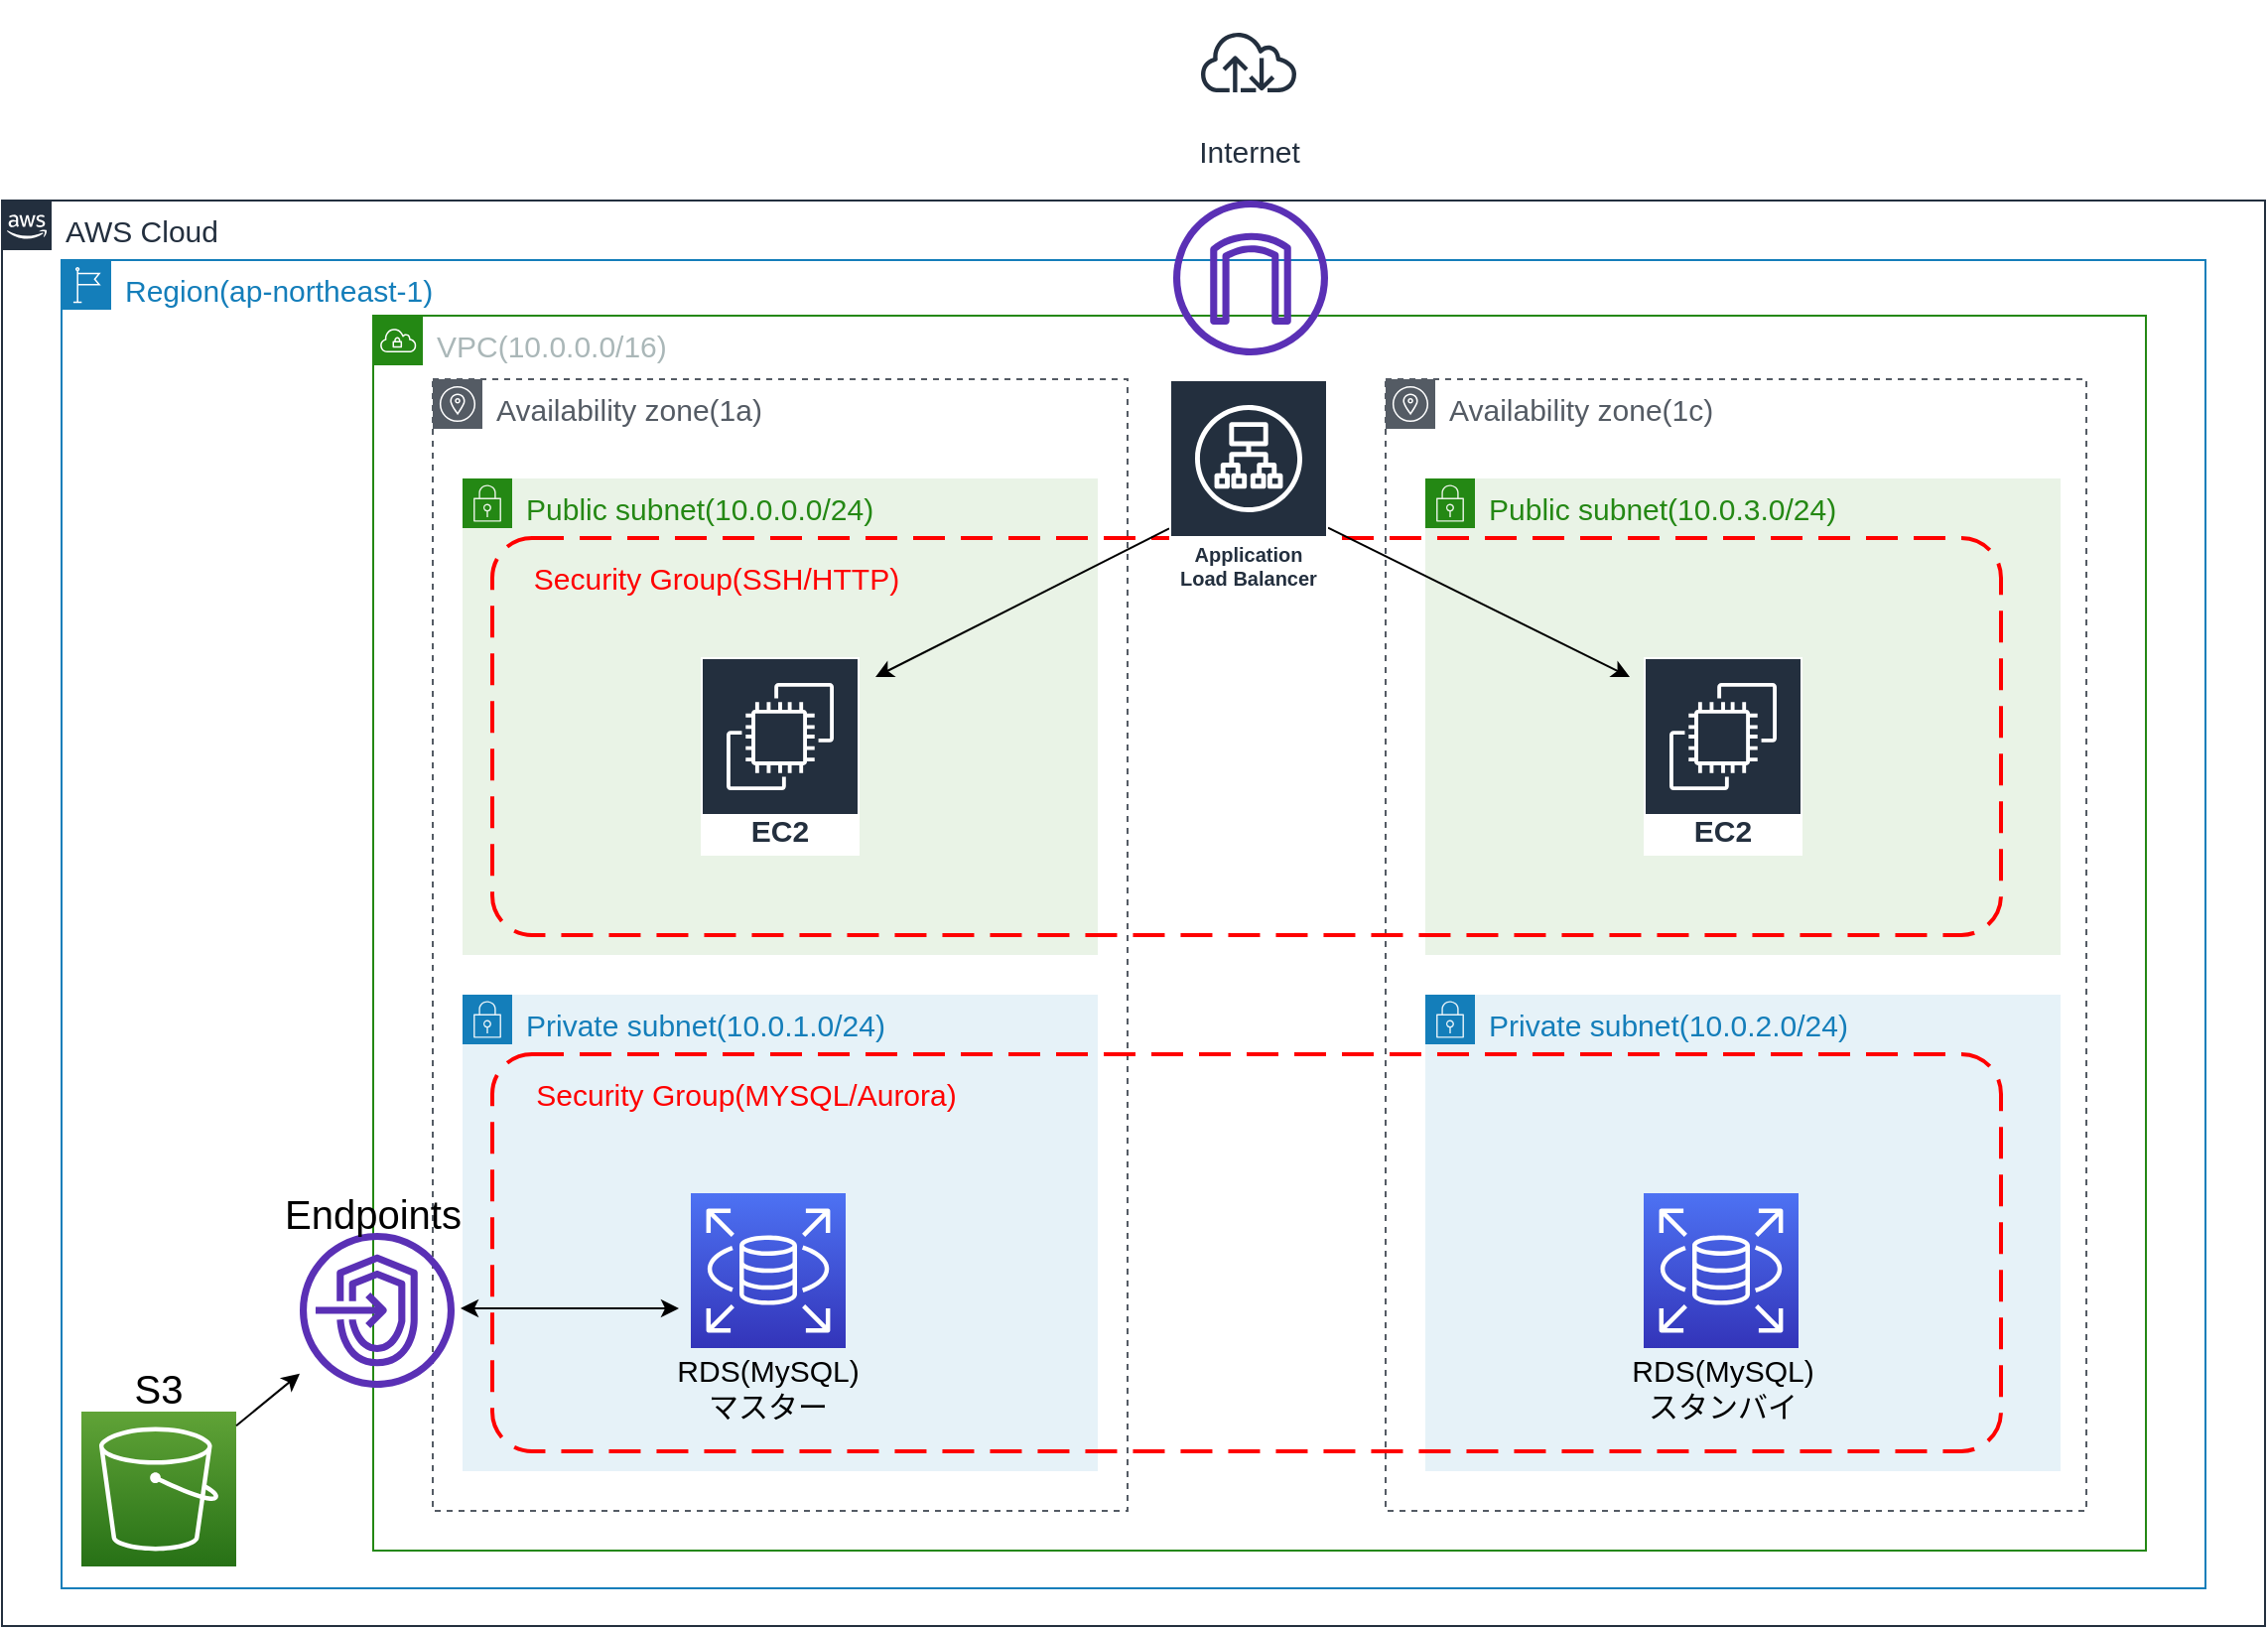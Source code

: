 <mxfile version="12.7.1" type="github" pages="2">
  <diagram id="Ht1M8jgEwFfnCIfOTk4-" name="Page-1">
    <mxGraphModel dx="1544" dy="861" grid="0" gridSize="10" guides="1" tooltips="1" connect="1" arrows="1" fold="1" page="1" pageScale="1" pageWidth="1169" pageHeight="827" math="0" shadow="0">
      <root>
        <mxCell id="0" />
        <mxCell id="1" parent="0" />
        <mxCell id="UEzPUAAOIrF-is8g5C7q-74" value="&lt;font style=&quot;font-size: 15px&quot;&gt;AWS Cloud&lt;/font&gt;" style="points=[[0,0],[0.25,0],[0.5,0],[0.75,0],[1,0],[1,0.25],[1,0.5],[1,0.75],[1,1],[0.75,1],[0.5,1],[0.25,1],[0,1],[0,0.75],[0,0.5],[0,0.25]];outlineConnect=0;gradientColor=none;html=1;whiteSpace=wrap;fontSize=12;fontStyle=0;shape=mxgraph.aws4.group;grIcon=mxgraph.aws4.group_aws_cloud_alt;strokeColor=#232F3E;fillColor=none;verticalAlign=top;align=left;spacingLeft=30;fontColor=#232F3E;dashed=0;labelBackgroundColor=#ffffff;" parent="1" vertex="1">
          <mxGeometry x="10" y="100" width="1140" height="718" as="geometry" />
        </mxCell>
        <mxCell id="TSYXAIwE5Utrez5BGwK_-2" value="&lt;font style=&quot;font-size: 15px&quot;&gt;Region(ap-northeast-1)&lt;/font&gt;" style="points=[[0,0],[0.25,0],[0.5,0],[0.75,0],[1,0],[1,0.25],[1,0.5],[1,0.75],[1,1],[0.75,1],[0.5,1],[0.25,1],[0,1],[0,0.75],[0,0.5],[0,0.25]];outlineConnect=0;gradientColor=none;html=1;whiteSpace=wrap;fontSize=12;fontStyle=0;shape=mxgraph.aws4.group;grIcon=mxgraph.aws4.group_region;strokeColor=#147EBA;fillColor=none;verticalAlign=top;align=left;spacingLeft=30;fontColor=#147EBA;dashed=0;" parent="1" vertex="1">
          <mxGeometry x="40" y="130" width="1080" height="669" as="geometry" />
        </mxCell>
        <mxCell id="TSYXAIwE5Utrez5BGwK_-3" value="" style="outlineConnect=0;fontColor=#232F3E;gradientColor=#60A337;gradientDirection=north;fillColor=#277116;strokeColor=#ffffff;dashed=0;verticalLabelPosition=bottom;verticalAlign=top;align=center;html=1;fontSize=12;fontStyle=0;aspect=fixed;shape=mxgraph.aws4.resourceIcon;resIcon=mxgraph.aws4.s3;" parent="1" vertex="1">
          <mxGeometry x="50" y="710" width="78" height="78" as="geometry" />
        </mxCell>
        <mxCell id="TSYXAIwE5Utrez5BGwK_-4" value="&lt;font style=&quot;font-size: 20px&quot;&gt;S3&lt;/font&gt;" style="text;html=1;strokeColor=none;fillColor=none;align=center;verticalAlign=middle;whiteSpace=wrap;rounded=0;" parent="1" vertex="1">
          <mxGeometry x="69" y="688" width="40" height="20" as="geometry" />
        </mxCell>
        <mxCell id="TSYXAIwE5Utrez5BGwK_-6" value="&lt;font style=&quot;font-size: 15px&quot;&gt;VPC(10.0.0.0/16)&lt;/font&gt;" style="points=[[0,0],[0.25,0],[0.5,0],[0.75,0],[1,0],[1,0.25],[1,0.5],[1,0.75],[1,1],[0.75,1],[0.5,1],[0.25,1],[0,1],[0,0.75],[0,0.5],[0,0.25]];outlineConnect=0;gradientColor=none;html=1;whiteSpace=wrap;fontSize=12;fontStyle=0;shape=mxgraph.aws4.group;grIcon=mxgraph.aws4.group_vpc;strokeColor=#248814;fillColor=none;verticalAlign=top;align=left;spacingLeft=30;fontColor=#AAB7B8;dashed=0;" parent="1" vertex="1">
          <mxGeometry x="197" y="158" width="893" height="622" as="geometry" />
        </mxCell>
        <mxCell id="TSYXAIwE5Utrez5BGwK_-7" value="&lt;font style=&quot;font-size: 15px&quot;&gt;Availability zone(1a)&lt;/font&gt;" style="outlineConnect=0;gradientColor=none;html=1;whiteSpace=wrap;fontSize=12;fontStyle=0;shape=mxgraph.aws4.group;grIcon=mxgraph.aws4.group_availability_zone;strokeColor=#545B64;fillColor=none;verticalAlign=top;align=left;spacingLeft=30;fontColor=#545B64;dashed=1;" parent="1" vertex="1">
          <mxGeometry x="227" y="190" width="350" height="570" as="geometry" />
        </mxCell>
        <mxCell id="TSYXAIwE5Utrez5BGwK_-8" value="&lt;font style=&quot;font-size: 15px&quot;&gt;Availability zone(1c)&lt;/font&gt;" style="outlineConnect=0;gradientColor=none;html=1;whiteSpace=wrap;fontSize=12;fontStyle=0;shape=mxgraph.aws4.group;grIcon=mxgraph.aws4.group_availability_zone;strokeColor=#545B64;fillColor=none;verticalAlign=top;align=left;spacingLeft=30;fontColor=#545B64;dashed=1;" parent="1" vertex="1">
          <mxGeometry x="707" y="190" width="353" height="570" as="geometry" />
        </mxCell>
        <mxCell id="TSYXAIwE5Utrez5BGwK_-9" value="&lt;font style=&quot;font-size: 15px&quot;&gt;Public subnet(10.0.0.0/24)&lt;/font&gt;" style="points=[[0,0],[0.25,0],[0.5,0],[0.75,0],[1,0],[1,0.25],[1,0.5],[1,0.75],[1,1],[0.75,1],[0.5,1],[0.25,1],[0,1],[0,0.75],[0,0.5],[0,0.25]];outlineConnect=0;gradientColor=none;html=1;whiteSpace=wrap;fontSize=12;fontStyle=0;shape=mxgraph.aws4.group;grIcon=mxgraph.aws4.group_security_group;grStroke=0;strokeColor=#248814;fillColor=#E9F3E6;verticalAlign=top;align=left;spacingLeft=30;fontColor=#248814;dashed=0;" parent="1" vertex="1">
          <mxGeometry x="242" y="240" width="320" height="240" as="geometry" />
        </mxCell>
        <mxCell id="TSYXAIwE5Utrez5BGwK_-10" value="&lt;font style=&quot;font-size: 15px&quot;&gt;Public subnet(10.0.3.0/24)&lt;/font&gt;" style="points=[[0,0],[0.25,0],[0.5,0],[0.75,0],[1,0],[1,0.25],[1,0.5],[1,0.75],[1,1],[0.75,1],[0.5,1],[0.25,1],[0,1],[0,0.75],[0,0.5],[0,0.25]];outlineConnect=0;gradientColor=none;html=1;whiteSpace=wrap;fontSize=12;fontStyle=0;shape=mxgraph.aws4.group;grIcon=mxgraph.aws4.group_security_group;grStroke=0;strokeColor=#248814;fillColor=#E9F3E6;verticalAlign=top;align=left;spacingLeft=30;fontColor=#248814;dashed=0;" parent="1" vertex="1">
          <mxGeometry x="727" y="240" width="320" height="240" as="geometry" />
        </mxCell>
        <mxCell id="TSYXAIwE5Utrez5BGwK_-14" value="&lt;font style=&quot;font-size: 15px&quot;&gt;EC2&lt;/font&gt;" style="outlineConnect=0;fontColor=#232F3E;gradientColor=none;strokeColor=#ffffff;fillColor=#232F3E;dashed=0;verticalLabelPosition=middle;verticalAlign=bottom;align=center;html=1;whiteSpace=wrap;fontSize=10;fontStyle=1;spacing=3;shape=mxgraph.aws4.productIcon;prIcon=mxgraph.aws4.ec2;" parent="1" vertex="1">
          <mxGeometry x="362" y="330" width="80" height="100" as="geometry" />
        </mxCell>
        <mxCell id="TSYXAIwE5Utrez5BGwK_-15" value="" style="rounded=1;arcSize=10;dashed=1;strokeColor=#ff0000;fillColor=none;gradientColor=none;dashPattern=8 4;strokeWidth=2;" parent="1" vertex="1">
          <mxGeometry x="257" y="270" width="760" height="200" as="geometry" />
        </mxCell>
        <mxCell id="TSYXAIwE5Utrez5BGwK_-17" value="&lt;span style=&quot;font-size: 15px&quot;&gt;&lt;font color=&quot;#ff0000&quot;&gt;Security Group(SSH/HTTP)&lt;/font&gt;&lt;/span&gt;" style="text;html=1;strokeColor=none;fillColor=none;align=center;verticalAlign=middle;whiteSpace=wrap;rounded=0;" parent="1" vertex="1">
          <mxGeometry x="270" y="280" width="200" height="20" as="geometry" />
        </mxCell>
        <mxCell id="TSYXAIwE5Utrez5BGwK_-18" value="&lt;font style=&quot;font-size: 15px&quot;&gt;EC2&lt;/font&gt;" style="outlineConnect=0;fontColor=#232F3E;gradientColor=none;strokeColor=#ffffff;fillColor=#232F3E;dashed=0;verticalLabelPosition=middle;verticalAlign=bottom;align=center;html=1;whiteSpace=wrap;fontSize=10;fontStyle=1;spacing=3;shape=mxgraph.aws4.productIcon;prIcon=mxgraph.aws4.ec2;" parent="1" vertex="1">
          <mxGeometry x="837" y="330" width="80" height="100" as="geometry" />
        </mxCell>
        <mxCell id="TSYXAIwE5Utrez5BGwK_-19" value="&lt;font style=&quot;font-size: 15px&quot;&gt;Private subnet(10.0.1.0/24)&lt;/font&gt;" style="points=[[0,0],[0.25,0],[0.5,0],[0.75,0],[1,0],[1,0.25],[1,0.5],[1,0.75],[1,1],[0.75,1],[0.5,1],[0.25,1],[0,1],[0,0.75],[0,0.5],[0,0.25]];outlineConnect=0;gradientColor=none;html=1;whiteSpace=wrap;fontSize=12;fontStyle=0;shape=mxgraph.aws4.group;grIcon=mxgraph.aws4.group_security_group;grStroke=0;strokeColor=#147EBA;fillColor=#E6F2F8;verticalAlign=top;align=left;spacingLeft=30;fontColor=#147EBA;dashed=0;" parent="1" vertex="1">
          <mxGeometry x="242" y="500" width="320" height="240" as="geometry" />
        </mxCell>
        <mxCell id="TSYXAIwE5Utrez5BGwK_-20" value="&lt;font style=&quot;font-size: 15px&quot;&gt;Private subnet(10.0.2.0/24)&lt;/font&gt;" style="points=[[0,0],[0.25,0],[0.5,0],[0.75,0],[1,0],[1,0.25],[1,0.5],[1,0.75],[1,1],[0.75,1],[0.5,1],[0.25,1],[0,1],[0,0.75],[0,0.5],[0,0.25]];outlineConnect=0;gradientColor=none;html=1;whiteSpace=wrap;fontSize=12;fontStyle=0;shape=mxgraph.aws4.group;grIcon=mxgraph.aws4.group_security_group;grStroke=0;strokeColor=#147EBA;fillColor=#E6F2F8;verticalAlign=top;align=left;spacingLeft=30;fontColor=#147EBA;dashed=0;" parent="1" vertex="1">
          <mxGeometry x="727" y="500" width="320" height="240" as="geometry" />
        </mxCell>
        <mxCell id="TSYXAIwE5Utrez5BGwK_-21" value="" style="rounded=1;arcSize=10;dashed=1;strokeColor=#ff0000;fillColor=none;gradientColor=none;dashPattern=8 4;strokeWidth=2;" parent="1" vertex="1">
          <mxGeometry x="257" y="530" width="760" height="200" as="geometry" />
        </mxCell>
        <mxCell id="TSYXAIwE5Utrez5BGwK_-22" value="&lt;span style=&quot;font-size: 15px&quot;&gt;&lt;font color=&quot;#ff0000&quot;&gt;Security Group(MYSQL/Aurora)&lt;/font&gt;&lt;/span&gt;" style="text;html=1;strokeColor=none;fillColor=none;align=center;verticalAlign=middle;whiteSpace=wrap;rounded=0;" parent="1" vertex="1">
          <mxGeometry x="270" y="540" width="230" height="20" as="geometry" />
        </mxCell>
        <mxCell id="TSYXAIwE5Utrez5BGwK_-23" value="" style="outlineConnect=0;fontColor=#232F3E;gradientColor=#4D72F3;gradientDirection=north;fillColor=#3334B9;strokeColor=#ffffff;dashed=0;verticalLabelPosition=bottom;verticalAlign=top;align=center;html=1;fontSize=12;fontStyle=0;aspect=fixed;shape=mxgraph.aws4.resourceIcon;resIcon=mxgraph.aws4.rds;" parent="1" vertex="1">
          <mxGeometry x="357" y="600" width="78" height="78" as="geometry" />
        </mxCell>
        <mxCell id="TSYXAIwE5Utrez5BGwK_-24" value="&lt;font style=&quot;font-size: 15px&quot;&gt;RDS(MySQL)&lt;br&gt;マスター&lt;/font&gt;" style="text;html=1;strokeColor=none;fillColor=none;align=center;verticalAlign=middle;whiteSpace=wrap;rounded=0;" parent="1" vertex="1">
          <mxGeometry x="351" y="678" width="90" height="40" as="geometry" />
        </mxCell>
        <mxCell id="TSYXAIwE5Utrez5BGwK_-25" value="" style="outlineConnect=0;fontColor=#232F3E;gradientColor=#4D72F3;gradientDirection=north;fillColor=#3334B9;strokeColor=#ffffff;dashed=0;verticalLabelPosition=bottom;verticalAlign=top;align=center;html=1;fontSize=12;fontStyle=0;aspect=fixed;shape=mxgraph.aws4.resourceIcon;resIcon=mxgraph.aws4.rds;" parent="1" vertex="1">
          <mxGeometry x="837" y="600" width="78" height="78" as="geometry" />
        </mxCell>
        <mxCell id="TSYXAIwE5Utrez5BGwK_-27" value="&lt;font style=&quot;font-size: 15px&quot;&gt;RDS(MySQL)&lt;br&gt;スタンバイ&lt;br&gt;&lt;/font&gt;" style="text;html=1;strokeColor=none;fillColor=none;align=center;verticalAlign=middle;whiteSpace=wrap;rounded=0;" parent="1" vertex="1">
          <mxGeometry x="832" y="678" width="90" height="40" as="geometry" />
        </mxCell>
        <mxCell id="TSYXAIwE5Utrez5BGwK_-33" value="" style="endArrow=classic;html=1;" parent="1" source="TSYXAIwE5Utrez5BGwK_-39" edge="1">
          <mxGeometry width="50" height="50" relative="1" as="geometry">
            <mxPoint x="633" y="258" as="sourcePoint" />
            <mxPoint x="450" y="340" as="targetPoint" />
            <Array as="points" />
          </mxGeometry>
        </mxCell>
        <mxCell id="TSYXAIwE5Utrez5BGwK_-34" value="" style="endArrow=classic;html=1;" parent="1" source="TSYXAIwE5Utrez5BGwK_-39" edge="1">
          <mxGeometry width="50" height="50" relative="1" as="geometry">
            <mxPoint x="643" y="258" as="sourcePoint" />
            <mxPoint x="830" y="340" as="targetPoint" />
            <Array as="points" />
          </mxGeometry>
        </mxCell>
        <mxCell id="TSYXAIwE5Utrez5BGwK_-35" value="&lt;font style=&quot;font-size: 15px&quot;&gt;Internet&lt;/font&gt;" style="outlineConnect=0;fontColor=#232F3E;gradientColor=none;strokeColor=#232F3E;fillColor=#ffffff;dashed=0;verticalLabelPosition=bottom;verticalAlign=top;align=center;html=1;fontSize=12;fontStyle=0;aspect=fixed;shape=mxgraph.aws4.resourceIcon;resIcon=mxgraph.aws4.internet;" parent="1" vertex="1">
          <mxGeometry x="608" width="60" height="60" as="geometry" />
        </mxCell>
        <mxCell id="TSYXAIwE5Utrez5BGwK_-37" value="" style="outlineConnect=0;fontColor=#232F3E;gradientColor=none;fillColor=#5A30B5;strokeColor=none;dashed=0;verticalLabelPosition=bottom;verticalAlign=top;align=center;html=1;fontSize=12;fontStyle=0;aspect=fixed;pointerEvents=1;shape=mxgraph.aws4.internet_gateway;" parent="1" vertex="1">
          <mxGeometry x="600" y="100" width="78" height="78" as="geometry" />
        </mxCell>
        <mxCell id="TSYXAIwE5Utrez5BGwK_-39" value="Application Load Balancer" style="outlineConnect=0;fontColor=#232F3E;gradientColor=none;strokeColor=#ffffff;fillColor=#232F3E;dashed=0;verticalLabelPosition=middle;verticalAlign=bottom;align=center;html=1;whiteSpace=wrap;fontSize=10;fontStyle=1;spacing=3;shape=mxgraph.aws4.productIcon;prIcon=mxgraph.aws4.application_load_balancer;" parent="1" vertex="1">
          <mxGeometry x="598" y="190" width="80" height="110" as="geometry" />
        </mxCell>
        <mxCell id="TSYXAIwE5Utrez5BGwK_-40" value="" style="endArrow=classic;html=1;" parent="1" source="TSYXAIwE5Utrez5BGwK_-3" target="TSYXAIwE5Utrez5BGwK_-44" edge="1">
          <mxGeometry width="50" height="50" relative="1" as="geometry">
            <mxPoint x="960" y="910" as="sourcePoint" />
            <mxPoint x="440" y="860" as="targetPoint" />
          </mxGeometry>
        </mxCell>
        <mxCell id="TSYXAIwE5Utrez5BGwK_-44" value="" style="outlineConnect=0;fontColor=#232F3E;gradientColor=none;fillColor=#5A30B5;strokeColor=none;dashed=0;verticalLabelPosition=bottom;verticalAlign=top;align=center;html=1;fontSize=12;fontStyle=0;aspect=fixed;pointerEvents=1;shape=mxgraph.aws4.endpoints;" parent="1" vertex="1">
          <mxGeometry x="160" y="620" width="78" height="78" as="geometry" />
        </mxCell>
        <mxCell id="TSYXAIwE5Utrez5BGwK_-45" value="&lt;font style=&quot;font-size: 20px&quot;&gt;Endpoints&lt;/font&gt;" style="text;html=1;strokeColor=none;fillColor=none;align=center;verticalAlign=middle;whiteSpace=wrap;rounded=0;" parent="1" vertex="1">
          <mxGeometry x="152" y="600" width="90" height="20" as="geometry" />
        </mxCell>
        <mxCell id="TSYXAIwE5Utrez5BGwK_-49" value="" style="endArrow=classic;startArrow=classic;html=1;" parent="1" edge="1">
          <mxGeometry width="50" height="50" relative="1" as="geometry">
            <mxPoint x="241" y="658" as="sourcePoint" />
            <mxPoint x="351" y="658" as="targetPoint" />
            <Array as="points" />
          </mxGeometry>
        </mxCell>
      </root>
    </mxGraphModel>
  </diagram>
  <diagram name="VPC" id="9ejwIUlZD0jbP0mSZtzJ">
    <mxGraphModel dx="1654" dy="923" grid="0" gridSize="10" guides="1" tooltips="1" connect="1" arrows="1" fold="1" page="1" pageScale="1" pageWidth="1169" pageHeight="827" math="0" shadow="0">
      <root>
        <mxCell id="2WQ_U6o3FBiUJfnBfj-o-0" />
        <mxCell id="2WQ_U6o3FBiUJfnBfj-o-1" parent="2WQ_U6o3FBiUJfnBfj-o-0" />
        <mxCell id="2WQ_U6o3FBiUJfnBfj-o-2" value="&lt;font style=&quot;font-size: 15px&quot;&gt;AWS Cloud&lt;/font&gt;" style="points=[[0,0],[0.25,0],[0.5,0],[0.75,0],[1,0],[1,0.25],[1,0.5],[1,0.75],[1,1],[0.75,1],[0.5,1],[0.25,1],[0,1],[0,0.75],[0,0.5],[0,0.25]];outlineConnect=0;gradientColor=none;html=1;whiteSpace=wrap;fontSize=12;fontStyle=0;shape=mxgraph.aws4.group;grIcon=mxgraph.aws4.group_aws_cloud_alt;strokeColor=#232F3E;fillColor=none;verticalAlign=top;align=left;spacingLeft=30;fontColor=#232F3E;dashed=0;labelBackgroundColor=#ffffff;" parent="2WQ_U6o3FBiUJfnBfj-o-1" vertex="1">
          <mxGeometry x="10" y="100" width="1140" height="718" as="geometry" />
        </mxCell>
        <mxCell id="2WQ_U6o3FBiUJfnBfj-o-7" value="&lt;font style=&quot;font-size: 15px&quot;&gt;VPC(10.0.0.0/16)&lt;/font&gt;" style="points=[[0,0],[0.25,0],[0.5,0],[0.75,0],[1,0],[1,0.25],[1,0.5],[1,0.75],[1,1],[0.75,1],[0.5,1],[0.25,1],[0,1],[0,0.75],[0,0.5],[0,0.25]];outlineConnect=0;gradientColor=none;html=1;whiteSpace=wrap;fontSize=12;fontStyle=0;shape=mxgraph.aws4.group;grIcon=mxgraph.aws4.group_vpc;strokeColor=#248814;fillColor=none;verticalAlign=top;align=left;spacingLeft=30;fontColor=#AAB7B8;dashed=0;" parent="2WQ_U6o3FBiUJfnBfj-o-1" vertex="1">
          <mxGeometry x="197" y="158" width="893" height="622" as="geometry" />
        </mxCell>
        <mxCell id="2WQ_U6o3FBiUJfnBfj-o-26" value="&lt;font style=&quot;font-size: 15px&quot;&gt;Internet&lt;/font&gt;" style="outlineConnect=0;fontColor=#232F3E;gradientColor=none;strokeColor=#232F3E;fillColor=#ffffff;dashed=0;verticalLabelPosition=bottom;verticalAlign=top;align=center;html=1;fontSize=12;fontStyle=0;aspect=fixed;shape=mxgraph.aws4.resourceIcon;resIcon=mxgraph.aws4.internet;" parent="2WQ_U6o3FBiUJfnBfj-o-1" vertex="1">
          <mxGeometry x="608" width="60" height="60" as="geometry" />
        </mxCell>
      </root>
    </mxGraphModel>
  </diagram>
</mxfile>
